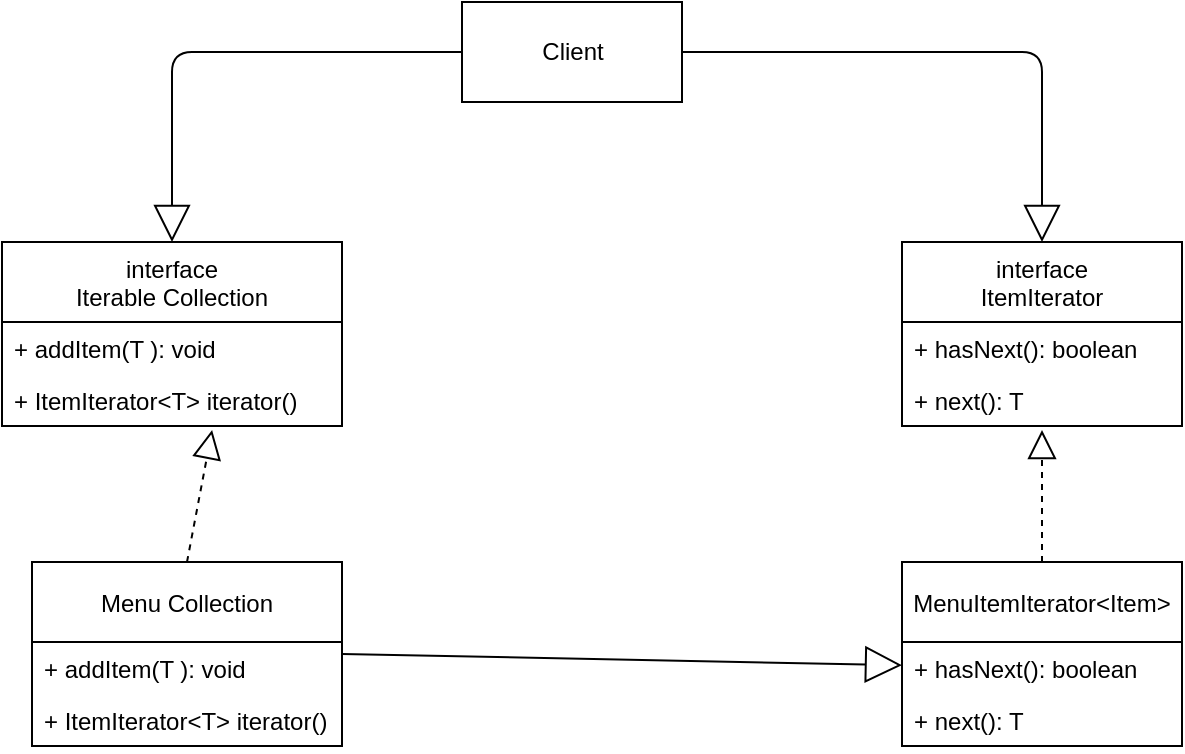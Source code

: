 <mxfile version="14.7.8" type="github" pages="3">
  <diagram id="Ud-Ueznv3Q85ipjBKGA-" name="Page-1">
    <mxGraphModel dx="1038" dy="509" grid="1" gridSize="10" guides="1" tooltips="1" connect="1" arrows="1" fold="1" page="1" pageScale="1" pageWidth="850" pageHeight="1100" math="0" shadow="0">
      <root>
        <mxCell id="0" />
        <mxCell id="1" parent="0" />
        <mxCell id="0wDrGrHpsCFJDMRe6zhL-1" value="&lt;div&gt;Client&lt;/div&gt;" style="html=1;" parent="1" vertex="1">
          <mxGeometry x="340" y="80" width="110" height="50" as="geometry" />
        </mxCell>
        <mxCell id="0wDrGrHpsCFJDMRe6zhL-6" value="interface&#xa;ItemIterator" style="swimlane;fontStyle=0;childLayout=stackLayout;horizontal=1;startSize=40;fillColor=none;horizontalStack=0;resizeParent=1;resizeParentMax=0;resizeLast=0;collapsible=1;marginBottom=0;" parent="1" vertex="1">
          <mxGeometry x="560" y="200" width="140" height="92" as="geometry" />
        </mxCell>
        <mxCell id="0wDrGrHpsCFJDMRe6zhL-7" value="+ hasNext(): boolean" style="text;strokeColor=none;fillColor=none;align=left;verticalAlign=top;spacingLeft=4;spacingRight=4;overflow=hidden;rotatable=0;points=[[0,0.5],[1,0.5]];portConstraint=eastwest;" parent="0wDrGrHpsCFJDMRe6zhL-6" vertex="1">
          <mxGeometry y="40" width="140" height="26" as="geometry" />
        </mxCell>
        <mxCell id="0wDrGrHpsCFJDMRe6zhL-9" value="+ next(): T" style="text;strokeColor=none;fillColor=none;align=left;verticalAlign=top;spacingLeft=4;spacingRight=4;overflow=hidden;rotatable=0;points=[[0,0.5],[1,0.5]];portConstraint=eastwest;" parent="0wDrGrHpsCFJDMRe6zhL-6" vertex="1">
          <mxGeometry y="66" width="140" height="26" as="geometry" />
        </mxCell>
        <mxCell id="0wDrGrHpsCFJDMRe6zhL-10" value="MenuItemIterator&lt;Item&gt;" style="swimlane;fontStyle=0;childLayout=stackLayout;horizontal=1;startSize=40;fillColor=none;horizontalStack=0;resizeParent=1;resizeParentMax=0;resizeLast=0;collapsible=1;marginBottom=0;" parent="1" vertex="1">
          <mxGeometry x="560" y="360" width="140" height="92" as="geometry" />
        </mxCell>
        <mxCell id="0wDrGrHpsCFJDMRe6zhL-11" value="+ hasNext(): boolean" style="text;strokeColor=none;fillColor=none;align=left;verticalAlign=top;spacingLeft=4;spacingRight=4;overflow=hidden;rotatable=0;points=[[0,0.5],[1,0.5]];portConstraint=eastwest;" parent="0wDrGrHpsCFJDMRe6zhL-10" vertex="1">
          <mxGeometry y="40" width="140" height="26" as="geometry" />
        </mxCell>
        <mxCell id="0wDrGrHpsCFJDMRe6zhL-12" value="+ next(): T" style="text;strokeColor=none;fillColor=none;align=left;verticalAlign=top;spacingLeft=4;spacingRight=4;overflow=hidden;rotatable=0;points=[[0,0.5],[1,0.5]];portConstraint=eastwest;" parent="0wDrGrHpsCFJDMRe6zhL-10" vertex="1">
          <mxGeometry y="66" width="140" height="26" as="geometry" />
        </mxCell>
        <mxCell id="0wDrGrHpsCFJDMRe6zhL-13" value="interface&#xa;Iterable Collection" style="swimlane;fontStyle=0;childLayout=stackLayout;horizontal=1;startSize=40;fillColor=none;horizontalStack=0;resizeParent=1;resizeParentMax=0;resizeLast=0;collapsible=1;marginBottom=0;" parent="1" vertex="1">
          <mxGeometry x="110" y="200" width="170" height="92" as="geometry" />
        </mxCell>
        <mxCell id="0wDrGrHpsCFJDMRe6zhL-14" value="+ addItem(T ): void" style="text;strokeColor=none;fillColor=none;align=left;verticalAlign=top;spacingLeft=4;spacingRight=4;overflow=hidden;rotatable=0;points=[[0,0.5],[1,0.5]];portConstraint=eastwest;" parent="0wDrGrHpsCFJDMRe6zhL-13" vertex="1">
          <mxGeometry y="40" width="170" height="26" as="geometry" />
        </mxCell>
        <mxCell id="0wDrGrHpsCFJDMRe6zhL-15" value="+ ItemIterator&lt;T&gt; iterator()" style="text;strokeColor=none;fillColor=none;align=left;verticalAlign=top;spacingLeft=4;spacingRight=4;overflow=hidden;rotatable=0;points=[[0,0.5],[1,0.5]];portConstraint=eastwest;" parent="0wDrGrHpsCFJDMRe6zhL-13" vertex="1">
          <mxGeometry y="66" width="170" height="26" as="geometry" />
        </mxCell>
        <mxCell id="0wDrGrHpsCFJDMRe6zhL-20" value="Menu Collection" style="swimlane;fontStyle=0;childLayout=stackLayout;horizontal=1;startSize=40;fillColor=none;horizontalStack=0;resizeParent=1;resizeParentMax=0;resizeLast=0;collapsible=1;marginBottom=0;" parent="1" vertex="1">
          <mxGeometry x="125" y="360" width="155" height="92" as="geometry" />
        </mxCell>
        <mxCell id="0wDrGrHpsCFJDMRe6zhL-21" value="+ addItem(T ): void" style="text;strokeColor=none;fillColor=none;align=left;verticalAlign=top;spacingLeft=4;spacingRight=4;overflow=hidden;rotatable=0;points=[[0,0.5],[1,0.5]];portConstraint=eastwest;" parent="0wDrGrHpsCFJDMRe6zhL-20" vertex="1">
          <mxGeometry y="40" width="155" height="26" as="geometry" />
        </mxCell>
        <mxCell id="0wDrGrHpsCFJDMRe6zhL-22" value="+ ItemIterator&lt;T&gt; iterator()" style="text;strokeColor=none;fillColor=none;align=left;verticalAlign=top;spacingLeft=4;spacingRight=4;overflow=hidden;rotatable=0;points=[[0,0.5],[1,0.5]];portConstraint=eastwest;" parent="0wDrGrHpsCFJDMRe6zhL-20" vertex="1">
          <mxGeometry y="66" width="155" height="26" as="geometry" />
        </mxCell>
        <mxCell id="0wDrGrHpsCFJDMRe6zhL-33" value="" style="endArrow=block;endSize=16;endFill=0;html=1;exitX=1;exitY=0.5;exitDx=0;exitDy=0;entryX=0.5;entryY=0;entryDx=0;entryDy=0;" parent="1" source="0wDrGrHpsCFJDMRe6zhL-1" target="0wDrGrHpsCFJDMRe6zhL-6" edge="1">
          <mxGeometry width="160" relative="1" as="geometry">
            <mxPoint x="470" y="110" as="sourcePoint" />
            <mxPoint x="630" y="110" as="targetPoint" />
            <Array as="points">
              <mxPoint x="630" y="105" />
            </Array>
          </mxGeometry>
        </mxCell>
        <mxCell id="0wDrGrHpsCFJDMRe6zhL-34" value="" style="endArrow=block;endSize=16;endFill=0;html=1;exitX=0;exitY=0.5;exitDx=0;exitDy=0;entryX=0.5;entryY=0;entryDx=0;entryDy=0;" parent="1" source="0wDrGrHpsCFJDMRe6zhL-1" target="0wDrGrHpsCFJDMRe6zhL-13" edge="1">
          <mxGeometry width="160" relative="1" as="geometry">
            <mxPoint x="125" y="80" as="sourcePoint" />
            <mxPoint x="305" y="175" as="targetPoint" />
            <Array as="points">
              <mxPoint x="195" y="105" />
            </Array>
          </mxGeometry>
        </mxCell>
        <mxCell id="0wDrGrHpsCFJDMRe6zhL-35" value="" style="endArrow=block;dashed=1;endFill=0;endSize=12;html=1;entryX=0.5;entryY=1.077;entryDx=0;entryDy=0;entryPerimeter=0;exitX=0.5;exitY=0;exitDx=0;exitDy=0;" parent="1" source="0wDrGrHpsCFJDMRe6zhL-10" target="0wDrGrHpsCFJDMRe6zhL-9" edge="1">
          <mxGeometry width="160" relative="1" as="geometry">
            <mxPoint x="410" y="290" as="sourcePoint" />
            <mxPoint x="570" y="290" as="targetPoint" />
          </mxGeometry>
        </mxCell>
        <mxCell id="0wDrGrHpsCFJDMRe6zhL-36" value="" style="endArrow=block;dashed=1;endFill=0;endSize=12;html=1;entryX=0.618;entryY=1.077;entryDx=0;entryDy=0;entryPerimeter=0;exitX=0.5;exitY=0;exitDx=0;exitDy=0;" parent="1" source="0wDrGrHpsCFJDMRe6zhL-20" target="0wDrGrHpsCFJDMRe6zhL-15" edge="1">
          <mxGeometry width="160" relative="1" as="geometry">
            <mxPoint x="300" y="358" as="sourcePoint" />
            <mxPoint x="300" y="292.002" as="targetPoint" />
          </mxGeometry>
        </mxCell>
        <mxCell id="0wDrGrHpsCFJDMRe6zhL-37" value="" style="endArrow=block;endSize=16;endFill=0;html=1;exitX=1;exitY=0.5;exitDx=0;exitDy=0;" parent="1" source="0wDrGrHpsCFJDMRe6zhL-20" target="0wDrGrHpsCFJDMRe6zhL-11" edge="1">
          <mxGeometry width="160" relative="1" as="geometry">
            <mxPoint x="485" y="390" as="sourcePoint" />
            <mxPoint x="340" y="485" as="targetPoint" />
            <Array as="points" />
          </mxGeometry>
        </mxCell>
      </root>
    </mxGraphModel>
  </diagram>
  <diagram id="lzLHa6sSSpr7k-1-nbn0" name="Page-2">
    <mxGraphModel dx="1221" dy="599" grid="1" gridSize="10" guides="1" tooltips="1" connect="1" arrows="1" fold="1" page="1" pageScale="1" pageWidth="850" pageHeight="1100" math="0" shadow="0">
      <root>
        <mxCell id="5-rYdQBf_HucA-UvVxtL-0" />
        <mxCell id="5-rYdQBf_HucA-UvVxtL-1" parent="5-rYdQBf_HucA-UvVxtL-0" />
        <mxCell id="KNPKLaqdpDVEEtvQc42Q-0" value="&lt;div&gt;Client&lt;/div&gt;" style="html=1;" vertex="1" parent="5-rYdQBf_HucA-UvVxtL-1">
          <mxGeometry x="340" y="80" width="110" height="50" as="geometry" />
        </mxCell>
        <mxCell id="KNPKLaqdpDVEEtvQc42Q-1" value="interface&#xa;Iterator" style="swimlane;fontStyle=0;childLayout=stackLayout;horizontal=1;startSize=40;fillColor=none;horizontalStack=0;resizeParent=1;resizeParentMax=0;resizeLast=0;collapsible=1;marginBottom=0;" vertex="1" parent="5-rYdQBf_HucA-UvVxtL-1">
          <mxGeometry x="560" y="200" width="140" height="92" as="geometry" />
        </mxCell>
        <mxCell id="KNPKLaqdpDVEEtvQc42Q-2" value="+ getNext()" style="text;strokeColor=none;fillColor=none;align=left;verticalAlign=top;spacingLeft=4;spacingRight=4;overflow=hidden;rotatable=0;points=[[0,0.5],[1,0.5]];portConstraint=eastwest;" vertex="1" parent="KNPKLaqdpDVEEtvQc42Q-1">
          <mxGeometry y="40" width="140" height="26" as="geometry" />
        </mxCell>
        <mxCell id="KNPKLaqdpDVEEtvQc42Q-3" value="+ hasMore()" style="text;strokeColor=none;fillColor=none;align=left;verticalAlign=top;spacingLeft=4;spacingRight=4;overflow=hidden;rotatable=0;points=[[0,0.5],[1,0.5]];portConstraint=eastwest;" vertex="1" parent="KNPKLaqdpDVEEtvQc42Q-1">
          <mxGeometry y="66" width="140" height="26" as="geometry" />
        </mxCell>
        <mxCell id="KNPKLaqdpDVEEtvQc42Q-4" value="Concrete Iterators " style="swimlane;fontStyle=0;childLayout=stackLayout;horizontal=1;startSize=40;fillColor=none;horizontalStack=0;resizeParent=1;resizeParentMax=0;resizeLast=0;collapsible=1;marginBottom=0;" vertex="1" parent="5-rYdQBf_HucA-UvVxtL-1">
          <mxGeometry x="560" y="360" width="270" height="170" as="geometry" />
        </mxCell>
        <mxCell id="KNPKLaqdpDVEEtvQc42Q-5" value="- collections: ConcreteCollections" style="text;strokeColor=none;fillColor=none;align=left;verticalAlign=top;spacingLeft=4;spacingRight=4;overflow=hidden;rotatable=0;points=[[0,0.5],[1,0.5]];portConstraint=eastwest;" vertex="1" parent="KNPKLaqdpDVEEtvQc42Q-4">
          <mxGeometry y="40" width="270" height="26" as="geometry" />
        </mxCell>
        <mxCell id="KNPKLaqdpDVEEtvQc42Q-6" value="- iterationState" style="text;strokeColor=none;fillColor=none;align=left;verticalAlign=top;spacingLeft=4;spacingRight=4;overflow=hidden;rotatable=0;points=[[0,0.5],[1,0.5]];portConstraint=eastwest;" vertex="1" parent="KNPKLaqdpDVEEtvQc42Q-4">
          <mxGeometry y="66" width="270" height="26" as="geometry" />
        </mxCell>
        <mxCell id="KNPKLaqdpDVEEtvQc42Q-18" value="+ ConcreteIterator( c : ConcreteCollections )" style="text;strokeColor=none;fillColor=none;align=left;verticalAlign=top;spacingLeft=4;spacingRight=4;overflow=hidden;rotatable=0;points=[[0,0.5],[1,0.5]];portConstraint=eastwest;" vertex="1" parent="KNPKLaqdpDVEEtvQc42Q-4">
          <mxGeometry y="92" width="270" height="26" as="geometry" />
        </mxCell>
        <mxCell id="KNPKLaqdpDVEEtvQc42Q-23" value="+ getNext()" style="text;strokeColor=none;fillColor=none;align=left;verticalAlign=top;spacingLeft=4;spacingRight=4;overflow=hidden;rotatable=0;points=[[0,0.5],[1,0.5]];portConstraint=eastwest;" vertex="1" parent="KNPKLaqdpDVEEtvQc42Q-4">
          <mxGeometry y="118" width="270" height="26" as="geometry" />
        </mxCell>
        <mxCell id="KNPKLaqdpDVEEtvQc42Q-24" value="+ getNext()" style="text;strokeColor=none;fillColor=none;align=left;verticalAlign=top;spacingLeft=4;spacingRight=4;overflow=hidden;rotatable=0;points=[[0,0.5],[1,0.5]];portConstraint=eastwest;" vertex="1" parent="KNPKLaqdpDVEEtvQc42Q-4">
          <mxGeometry y="144" width="270" height="26" as="geometry" />
        </mxCell>
        <mxCell id="KNPKLaqdpDVEEtvQc42Q-7" value="interface&#xa;Iterable Collection" style="swimlane;fontStyle=0;childLayout=stackLayout;horizontal=1;startSize=40;fillColor=none;horizontalStack=0;resizeParent=1;resizeParentMax=0;resizeLast=0;collapsible=1;marginBottom=0;" vertex="1" parent="5-rYdQBf_HucA-UvVxtL-1">
          <mxGeometry x="110" y="200" width="170" height="66" as="geometry" />
        </mxCell>
        <mxCell id="KNPKLaqdpDVEEtvQc42Q-9" value="+ CreateIterator(): Iterator" style="text;strokeColor=none;fillColor=none;align=left;verticalAlign=top;spacingLeft=4;spacingRight=4;overflow=hidden;rotatable=0;points=[[0,0.5],[1,0.5]];portConstraint=eastwest;" vertex="1" parent="KNPKLaqdpDVEEtvQc42Q-7">
          <mxGeometry y="40" width="170" height="26" as="geometry" />
        </mxCell>
        <mxCell id="KNPKLaqdpDVEEtvQc42Q-10" value="Concrete Collections" style="swimlane;fontStyle=0;childLayout=stackLayout;horizontal=1;startSize=40;fillColor=none;horizontalStack=0;resizeParent=1;resizeParentMax=0;resizeLast=0;collapsible=1;marginBottom=0;" vertex="1" parent="5-rYdQBf_HucA-UvVxtL-1">
          <mxGeometry x="125" y="360" width="155" height="92" as="geometry" />
        </mxCell>
        <mxCell id="KNPKLaqdpDVEEtvQc42Q-11" value=".." style="text;strokeColor=none;fillColor=none;align=left;verticalAlign=top;spacingLeft=4;spacingRight=4;overflow=hidden;rotatable=0;points=[[0,0.5],[1,0.5]];portConstraint=eastwest;" vertex="1" parent="KNPKLaqdpDVEEtvQc42Q-10">
          <mxGeometry y="40" width="155" height="26" as="geometry" />
        </mxCell>
        <mxCell id="KNPKLaqdpDVEEtvQc42Q-12" value="+ CreateIterator(): Iterator" style="text;strokeColor=none;fillColor=none;align=left;verticalAlign=top;spacingLeft=4;spacingRight=4;overflow=hidden;rotatable=0;points=[[0,0.5],[1,0.5]];portConstraint=eastwest;" vertex="1" parent="KNPKLaqdpDVEEtvQc42Q-10">
          <mxGeometry y="66" width="155" height="26" as="geometry" />
        </mxCell>
        <mxCell id="KNPKLaqdpDVEEtvQc42Q-13" value="" style="endArrow=block;endSize=16;endFill=0;html=1;exitX=1;exitY=0.5;exitDx=0;exitDy=0;entryX=0.5;entryY=0;entryDx=0;entryDy=0;" edge="1" parent="5-rYdQBf_HucA-UvVxtL-1" source="KNPKLaqdpDVEEtvQc42Q-0" target="KNPKLaqdpDVEEtvQc42Q-1">
          <mxGeometry width="160" relative="1" as="geometry">
            <mxPoint x="470" y="110" as="sourcePoint" />
            <mxPoint x="630" y="110" as="targetPoint" />
            <Array as="points">
              <mxPoint x="630" y="105" />
            </Array>
          </mxGeometry>
        </mxCell>
        <mxCell id="KNPKLaqdpDVEEtvQc42Q-14" value="" style="endArrow=block;endSize=16;endFill=0;html=1;exitX=0;exitY=0.5;exitDx=0;exitDy=0;entryX=0.5;entryY=0;entryDx=0;entryDy=0;" edge="1" parent="5-rYdQBf_HucA-UvVxtL-1" source="KNPKLaqdpDVEEtvQc42Q-0" target="KNPKLaqdpDVEEtvQc42Q-7">
          <mxGeometry width="160" relative="1" as="geometry">
            <mxPoint x="125" y="80" as="sourcePoint" />
            <mxPoint x="305" y="175" as="targetPoint" />
            <Array as="points">
              <mxPoint x="195" y="105" />
            </Array>
          </mxGeometry>
        </mxCell>
        <mxCell id="KNPKLaqdpDVEEtvQc42Q-15" value="" style="endArrow=block;dashed=1;endFill=0;endSize=12;html=1;entryX=0.5;entryY=1.077;entryDx=0;entryDy=0;entryPerimeter=0;exitX=0.5;exitY=0;exitDx=0;exitDy=0;" edge="1" parent="5-rYdQBf_HucA-UvVxtL-1" source="KNPKLaqdpDVEEtvQc42Q-4" target="KNPKLaqdpDVEEtvQc42Q-3">
          <mxGeometry width="160" relative="1" as="geometry">
            <mxPoint x="410" y="290" as="sourcePoint" />
            <mxPoint x="570" y="290" as="targetPoint" />
          </mxGeometry>
        </mxCell>
        <mxCell id="KNPKLaqdpDVEEtvQc42Q-16" value="" style="endArrow=block;dashed=1;endFill=0;endSize=12;html=1;entryX=0.618;entryY=1.077;entryDx=0;entryDy=0;entryPerimeter=0;exitX=0.5;exitY=0;exitDx=0;exitDy=0;" edge="1" parent="5-rYdQBf_HucA-UvVxtL-1" source="KNPKLaqdpDVEEtvQc42Q-10" target="KNPKLaqdpDVEEtvQc42Q-9">
          <mxGeometry width="160" relative="1" as="geometry">
            <mxPoint x="300" y="358" as="sourcePoint" />
            <mxPoint x="300" y="292.002" as="targetPoint" />
          </mxGeometry>
        </mxCell>
        <mxCell id="KNPKLaqdpDVEEtvQc42Q-17" value="" style="endArrow=block;endSize=16;endFill=0;html=1;exitX=1;exitY=0.5;exitDx=0;exitDy=0;" edge="1" parent="5-rYdQBf_HucA-UvVxtL-1" source="KNPKLaqdpDVEEtvQc42Q-10" target="KNPKLaqdpDVEEtvQc42Q-5">
          <mxGeometry width="160" relative="1" as="geometry">
            <mxPoint x="485" y="390" as="sourcePoint" />
            <mxPoint x="340" y="485" as="targetPoint" />
            <Array as="points" />
          </mxGeometry>
        </mxCell>
      </root>
    </mxGraphModel>
  </diagram>
  <diagram id="QqAuTZPeBB7ZP8BULV-F" name="Page-3">
    <mxGraphModel dx="1038" dy="509" grid="1" gridSize="10" guides="1" tooltips="1" connect="1" arrows="1" fold="1" page="1" pageScale="1" pageWidth="850" pageHeight="1100" math="0" shadow="0">
      <root>
        <mxCell id="IQu-d-vdxmC6yx66NMcz-0" />
        <mxCell id="IQu-d-vdxmC6yx66NMcz-1" parent="IQu-d-vdxmC6yx66NMcz-0" />
        <mxCell id="ofyAgiU1LyrE0PN7XUVz-0" value="TreeCollection" style="swimlane;fontStyle=1;align=center;verticalAlign=top;childLayout=stackLayout;horizontal=1;startSize=26;horizontalStack=0;resizeParent=1;resizeParentMax=0;resizeLast=0;collapsible=1;marginBottom=0;" vertex="1" parent="IQu-d-vdxmC6yx66NMcz-1">
          <mxGeometry x="345" y="70" width="160" height="112" as="geometry" />
        </mxCell>
        <mxCell id="ofyAgiU1LyrE0PN7XUVz-1" value="...&#xa;" style="text;strokeColor=none;fillColor=none;align=left;verticalAlign=top;spacingLeft=4;spacingRight=4;overflow=hidden;rotatable=0;points=[[0,0.5],[1,0.5]];portConstraint=eastwest;" vertex="1" parent="ofyAgiU1LyrE0PN7XUVz-0">
          <mxGeometry y="26" width="160" height="26" as="geometry" />
        </mxCell>
        <mxCell id="ofyAgiU1LyrE0PN7XUVz-2" value="" style="line;strokeWidth=1;fillColor=none;align=left;verticalAlign=middle;spacingTop=-1;spacingLeft=3;spacingRight=3;rotatable=0;labelPosition=right;points=[];portConstraint=eastwest;" vertex="1" parent="ofyAgiU1LyrE0PN7XUVz-0">
          <mxGeometry y="52" width="160" height="8" as="geometry" />
        </mxCell>
        <mxCell id="ofyAgiU1LyrE0PN7XUVz-3" value="+ getDepthIterator()" style="text;strokeColor=none;fillColor=none;align=left;verticalAlign=top;spacingLeft=4;spacingRight=4;overflow=hidden;rotatable=0;points=[[0,0.5],[1,0.5]];portConstraint=eastwest;" vertex="1" parent="ofyAgiU1LyrE0PN7XUVz-0">
          <mxGeometry y="60" width="160" height="26" as="geometry" />
        </mxCell>
        <mxCell id="ofyAgiU1LyrE0PN7XUVz-4" value="+ getBreadthIterator()" style="text;strokeColor=none;fillColor=none;align=left;verticalAlign=top;spacingLeft=4;spacingRight=4;overflow=hidden;rotatable=0;points=[[0,0.5],[1,0.5]];portConstraint=eastwest;" vertex="1" parent="ofyAgiU1LyrE0PN7XUVz-0">
          <mxGeometry y="86" width="160" height="26" as="geometry" />
        </mxCell>
        <mxCell id="ofyAgiU1LyrE0PN7XUVz-5" value="Depth-first Iterator" style="swimlane;fontStyle=1;align=center;verticalAlign=top;childLayout=stackLayout;horizontal=1;startSize=26;horizontalStack=0;resizeParent=1;resizeParentMax=0;resizeLast=0;collapsible=1;marginBottom=0;" vertex="1" parent="IQu-d-vdxmC6yx66NMcz-1">
          <mxGeometry x="140" y="240" width="160" height="112" as="geometry" />
        </mxCell>
        <mxCell id="ofyAgiU1LyrE0PN7XUVz-6" value="- currentElement" style="text;strokeColor=none;fillColor=none;align=left;verticalAlign=top;spacingLeft=4;spacingRight=4;overflow=hidden;rotatable=0;points=[[0,0.5],[1,0.5]];portConstraint=eastwest;" vertex="1" parent="ofyAgiU1LyrE0PN7XUVz-5">
          <mxGeometry y="26" width="160" height="26" as="geometry" />
        </mxCell>
        <mxCell id="ofyAgiU1LyrE0PN7XUVz-7" value="" style="line;strokeWidth=1;fillColor=none;align=left;verticalAlign=middle;spacingTop=-1;spacingLeft=3;spacingRight=3;rotatable=0;labelPosition=right;points=[];portConstraint=eastwest;" vertex="1" parent="ofyAgiU1LyrE0PN7XUVz-5">
          <mxGeometry y="52" width="160" height="8" as="geometry" />
        </mxCell>
        <mxCell id="ofyAgiU1LyrE0PN7XUVz-8" value="+ getNext() : Element" style="text;strokeColor=none;fillColor=none;align=left;verticalAlign=top;spacingLeft=4;spacingRight=4;overflow=hidden;rotatable=0;points=[[0,0.5],[1,0.5]];portConstraint=eastwest;" vertex="1" parent="ofyAgiU1LyrE0PN7XUVz-5">
          <mxGeometry y="60" width="160" height="26" as="geometry" />
        </mxCell>
        <mxCell id="ofyAgiU1LyrE0PN7XUVz-9" value="+ hasMore() : bool&#xa;" style="text;strokeColor=none;fillColor=none;align=left;verticalAlign=top;spacingLeft=4;spacingRight=4;overflow=hidden;rotatable=0;points=[[0,0.5],[1,0.5]];portConstraint=eastwest;" vertex="1" parent="ofyAgiU1LyrE0PN7XUVz-5">
          <mxGeometry y="86" width="160" height="26" as="geometry" />
        </mxCell>
        <mxCell id="ofyAgiU1LyrE0PN7XUVz-10" value="Breadth-first Iterator   " style="swimlane;fontStyle=1;align=center;verticalAlign=top;childLayout=stackLayout;horizontal=1;startSize=26;horizontalStack=0;resizeParent=1;resizeParentMax=0;resizeLast=0;collapsible=1;marginBottom=0;" vertex="1" parent="IQu-d-vdxmC6yx66NMcz-1">
          <mxGeometry x="600" y="240" width="160" height="112" as="geometry" />
        </mxCell>
        <mxCell id="ofyAgiU1LyrE0PN7XUVz-11" value="- currentElement" style="text;strokeColor=none;fillColor=none;align=left;verticalAlign=top;spacingLeft=4;spacingRight=4;overflow=hidden;rotatable=0;points=[[0,0.5],[1,0.5]];portConstraint=eastwest;" vertex="1" parent="ofyAgiU1LyrE0PN7XUVz-10">
          <mxGeometry y="26" width="160" height="26" as="geometry" />
        </mxCell>
        <mxCell id="ofyAgiU1LyrE0PN7XUVz-12" value="" style="line;strokeWidth=1;fillColor=none;align=left;verticalAlign=middle;spacingTop=-1;spacingLeft=3;spacingRight=3;rotatable=0;labelPosition=right;points=[];portConstraint=eastwest;" vertex="1" parent="ofyAgiU1LyrE0PN7XUVz-10">
          <mxGeometry y="52" width="160" height="8" as="geometry" />
        </mxCell>
        <mxCell id="ofyAgiU1LyrE0PN7XUVz-13" value="+ getNext() : Element" style="text;strokeColor=none;fillColor=none;align=left;verticalAlign=top;spacingLeft=4;spacingRight=4;overflow=hidden;rotatable=0;points=[[0,0.5],[1,0.5]];portConstraint=eastwest;" vertex="1" parent="ofyAgiU1LyrE0PN7XUVz-10">
          <mxGeometry y="60" width="160" height="26" as="geometry" />
        </mxCell>
        <mxCell id="ofyAgiU1LyrE0PN7XUVz-14" value="+ hasMore() : bool" style="text;strokeColor=none;fillColor=none;align=left;verticalAlign=top;spacingLeft=4;spacingRight=4;overflow=hidden;rotatable=0;points=[[0,0.5],[1,0.5]];portConstraint=eastwest;" vertex="1" parent="ofyAgiU1LyrE0PN7XUVz-10">
          <mxGeometry y="86" width="160" height="26" as="geometry" />
        </mxCell>
        <mxCell id="ofyAgiU1LyrE0PN7XUVz-20" value="" style="html=1;verticalAlign=bottom;endArrow=block;exitX=0;exitY=0.5;exitDx=0;exitDy=0;" edge="1" parent="IQu-d-vdxmC6yx66NMcz-1" source="ofyAgiU1LyrE0PN7XUVz-4">
          <mxGeometry width="80" relative="1" as="geometry">
            <mxPoint x="360" y="200" as="sourcePoint" />
            <mxPoint x="260" y="240" as="targetPoint" />
          </mxGeometry>
        </mxCell>
        <mxCell id="ofyAgiU1LyrE0PN7XUVz-21" value="" style="html=1;verticalAlign=bottom;endArrow=block;exitX=1;exitY=0.5;exitDx=0;exitDy=0;entryX=0.25;entryY=0;entryDx=0;entryDy=0;" edge="1" parent="IQu-d-vdxmC6yx66NMcz-1" source="ofyAgiU1LyrE0PN7XUVz-4" target="ofyAgiU1LyrE0PN7XUVz-10">
          <mxGeometry width="80" relative="1" as="geometry">
            <mxPoint x="355" y="179" as="sourcePoint" />
            <mxPoint x="270" y="250" as="targetPoint" />
          </mxGeometry>
        </mxCell>
      </root>
    </mxGraphModel>
  </diagram>
</mxfile>
